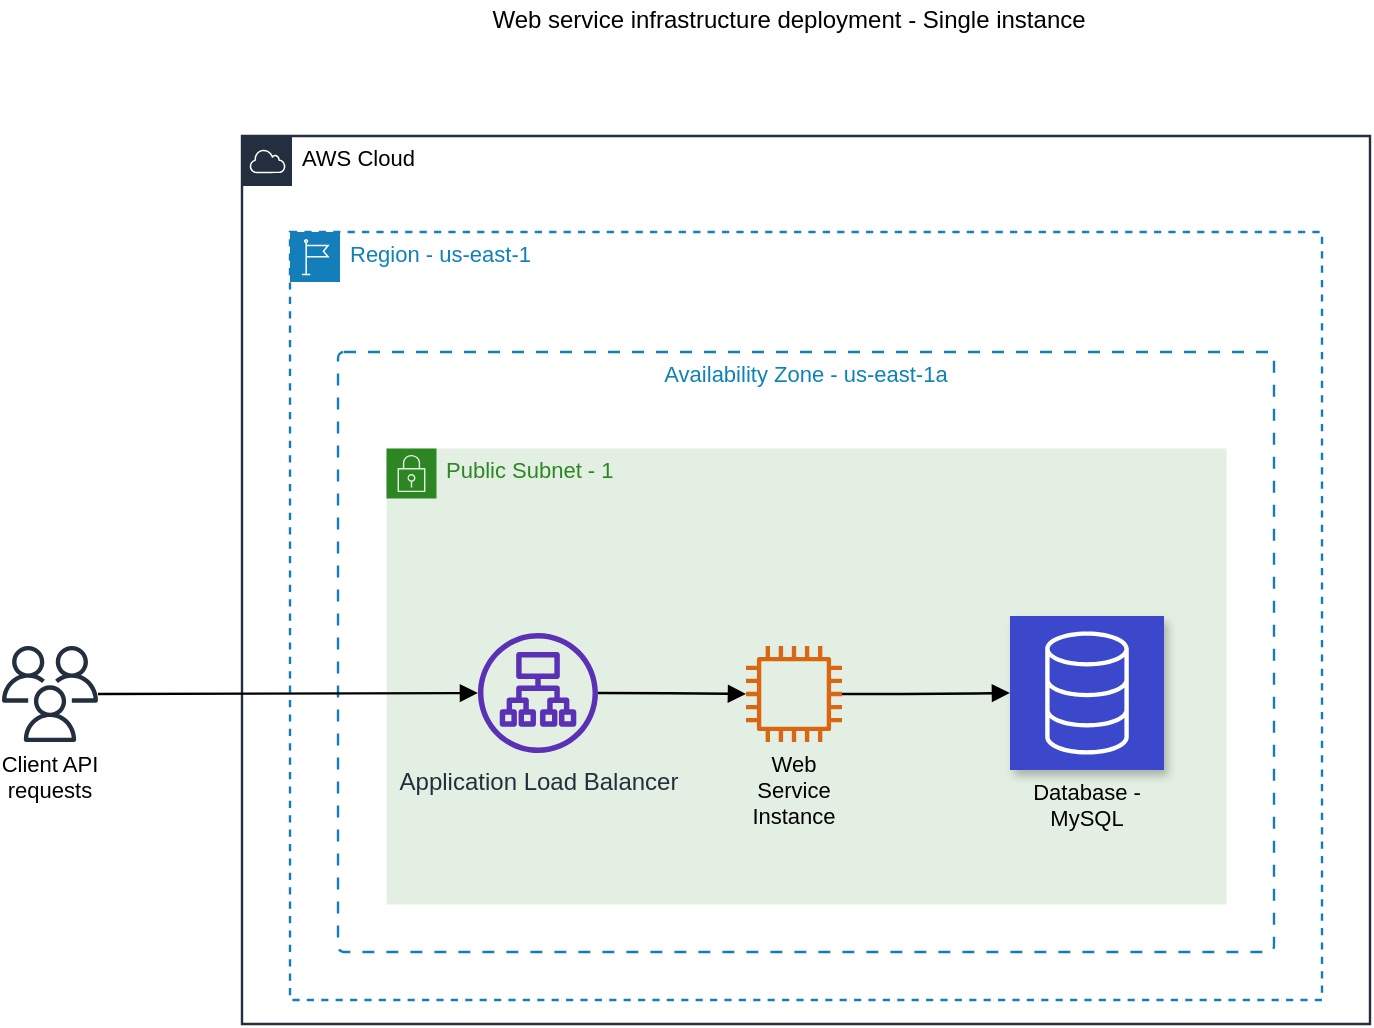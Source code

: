 <mxfile version="12.4.1" type="github" pages="1"><diagram id="5lA9Y8fjclS4xqxtMnDO" name="Page-1"><mxGraphModel dx="1078" dy="728" grid="1" gridSize="10" guides="1" tooltips="1" connect="1" arrows="1" fold="1" page="1" pageScale="1" pageWidth="1100" pageHeight="850" math="0" shadow="0"><root><mxCell id="0"/><mxCell id="1" parent="0"/><mxCell id="aZbCU3fU4vwy8f71Hsn_-1" value="&lt;span&gt; &lt;/span&gt;&lt;span&gt; &lt;/span&gt;&lt;span&gt; &lt;/span&gt;" style="text;html=1;align=center;verticalAlign=middle;resizable=0;points=[];;autosize=1;" vertex="1" parent="1"><mxGeometry x="411" y="170" width="20" height="10" as="geometry"/></mxCell><mxCell id="aZbCU3fU4vwy8f71Hsn_-2" value="AWS Cloud" style="html=1;whiteSpace=wrap;shape=mxgraph.aws4.group;grIcon=mxgraph.aws4.group_aws_cloud;verticalAlign=top;align=left;spacingLeft=30;fillOpacity=100;fontSize=11;spacing=0;strokeColor=#232f3e;strokeOpacity=100;rounded=1;absoluteArcSize=1;arcSize=6;fillColor=#ffffff;strokeWidth=1.2;" vertex="1" parent="1"><mxGeometry x="192" y="168" width="564" height="444" as="geometry"/></mxCell><mxCell id="aZbCU3fU4vwy8f71Hsn_-3" value="Region - us-east-1" style="html=1;whiteSpace=wrap;shape=mxgraph.aws4.group;grIcon=mxgraph.aws4.group_region;verticalAlign=top;align=left;spacingLeft=30;fillColor=none;fillOpacity=100;dashed=1;fontColor=#0E82B8;fontSize=11;spacing=0;strokeColor=#147eba;strokeOpacity=100;rounded=1;absoluteArcSize=1;arcSize=6;strokeWidth=1.2;" vertex="1" parent="1"><mxGeometry x="216" y="216" width="516" height="384" as="geometry"/></mxCell><mxCell id="aZbCU3fU4vwy8f71Hsn_-4" value="Availability Zone - us-east-1a" style="html=1;whiteSpace=wrap;verticalAlign=top;fillColor=none;fillOpacity=100;dashed=1;dashPattern=5 5;fontColor=#0E82B8;fontSize=11;spacing=0;strokeColor=#147eba;strokeOpacity=100;rounded=1;absoluteArcSize=1;arcSize=6;strokeWidth=1.2;" vertex="1" parent="1"><mxGeometry x="240" y="276" width="468" height="300" as="geometry"/></mxCell><mxCell id="aZbCU3fU4vwy8f71Hsn_-5" value="Public Subnet - 1" style="html=1;whiteSpace=wrap;shape=mxgraph.aws4.group;grIcon=mxgraph.aws4.group_security_group;grStroke=0;verticalAlign=top;align=left;spacingLeft=30;fillOpacity=100;fillColor=#E4EFE3;strokeColor=#2C8723;fontColor=#2C8723;fontSize=11;spacing=0;strokeOpacity=100;rounded=1;absoluteArcSize=1;arcSize=6;strokeWidth=0;" vertex="1" parent="1"><mxGeometry x="264" y="324" width="420" height="228" as="geometry"/></mxCell><mxCell id="aZbCU3fU4vwy8f71Hsn_-6" value="Web Service Instance" style="html=1;whiteSpace=wrap;shape=mxgraph.aws4.instance2;labelPosition=center;verticalLabelPosition=bottom;align=center;verticalAlign=top;strokeColor=none;fontSize=11;spacing=0;strokeOpacity=100;rounded=1;absoluteArcSize=1;arcSize=6;fillColor=#d86613;strokeWidth=1.2;" vertex="1" parent="1"><mxGeometry x="444" y="423" width="48" height="48" as="geometry"/></mxCell><mxCell id="aZbCU3fU4vwy8f71Hsn_-7" value="Database - MySQL" style="html=1;whiteSpace=wrap;shape=mxgraph.aws4.resourceIcon;resIcon=mxgraph.aws4.database;labelPosition=center;verticalLabelPosition=bottom;align=center;verticalAlign=top;fontSize=11;spacing=0;strokeColor=#ffffff;rounded=1;absoluteArcSize=1;arcSize=6;shadow=1;fillColor=#3b48cc;strokeWidth=1.2;" vertex="1" parent="1"><mxGeometry x="576" y="408" width="77" height="77" as="geometry"/></mxCell><mxCell id="aZbCU3fU4vwy8f71Hsn_-9" value="" style="html=1;jettySize=18;fontSize=11;strokeWidth=1.2;rounded=1;arcSize=10;edgeStyle=orthogonalEdgeStyle;curved=1;startArrow=none;endArrow=block;endFill=1;entryX=0;entryY=0.5;entryPerimeter=1;" edge="1" parent="1" source="aZbCU3fU4vwy8f71Hsn_-13" target="aZbCU3fU4vwy8f71Hsn_-6"><mxGeometry width="100" height="100" relative="1" as="geometry"><mxPoint x="360" y="447" as="sourcePoint"/></mxGeometry></mxCell><mxCell id="aZbCU3fU4vwy8f71Hsn_-10" value="" style="html=1;jettySize=18;fontSize=11;strokeWidth=1.2;rounded=1;arcSize=10;edgeStyle=orthogonalEdgeStyle;curved=1;startArrow=none;endArrow=block;endFill=1;exitX=1;exitY=0.5;exitPerimeter=1;entryX=0;entryY=0.5;entryPerimeter=1;" edge="1" parent="1" source="aZbCU3fU4vwy8f71Hsn_-6" target="aZbCU3fU4vwy8f71Hsn_-7"><mxGeometry width="100" height="100" relative="1" as="geometry"/></mxCell><mxCell id="aZbCU3fU4vwy8f71Hsn_-11" value="Client API requests" style="html=1;whiteSpace=wrap;shape=mxgraph.aws4.users;labelPosition=center;verticalLabelPosition=bottom;align=center;verticalAlign=top;strokeColor=none;fontSize=11;spacing=0;strokeOpacity=100;rounded=1;absoluteArcSize=1;arcSize=6;fillColor=#232f3e;strokeWidth=1.2;" vertex="1" parent="1"><mxGeometry x="72" y="423" width="48" height="48" as="geometry"/></mxCell><mxCell id="aZbCU3fU4vwy8f71Hsn_-12" value="" style="html=1;jettySize=18;fontSize=11;strokeWidth=1.2;rounded=1;arcSize=10;edgeStyle=orthogonalEdgeStyle;curved=1;startArrow=none;endArrow=block;endFill=1;exitX=1;exitY=0.5;exitPerimeter=1;" edge="1" parent="1" source="aZbCU3fU4vwy8f71Hsn_-11" target="aZbCU3fU4vwy8f71Hsn_-13"><mxGeometry width="100" height="100" relative="1" as="geometry"><mxPoint x="312" y="447" as="targetPoint"/></mxGeometry></mxCell><mxCell id="aZbCU3fU4vwy8f71Hsn_-13" value="Application Load Balancer" style="outlineConnect=0;fontColor=#232F3E;gradientColor=none;fillColor=#5A30B5;strokeColor=none;dashed=0;verticalLabelPosition=bottom;verticalAlign=top;align=center;html=1;fontSize=12;fontStyle=0;aspect=fixed;pointerEvents=1;shape=mxgraph.aws4.application_load_balancer;" vertex="1" parent="1"><mxGeometry x="310" y="416.5" width="60" height="60" as="geometry"/></mxCell><mxCell id="aZbCU3fU4vwy8f71Hsn_-14" value="Web service infrastructure deployment - Single instance" style="text;html=1;align=center;verticalAlign=middle;resizable=0;points=[];;autosize=1;" vertex="1" parent="1"><mxGeometry x="310" y="100" width="310" height="20" as="geometry"/></mxCell></root></mxGraphModel></diagram></mxfile>